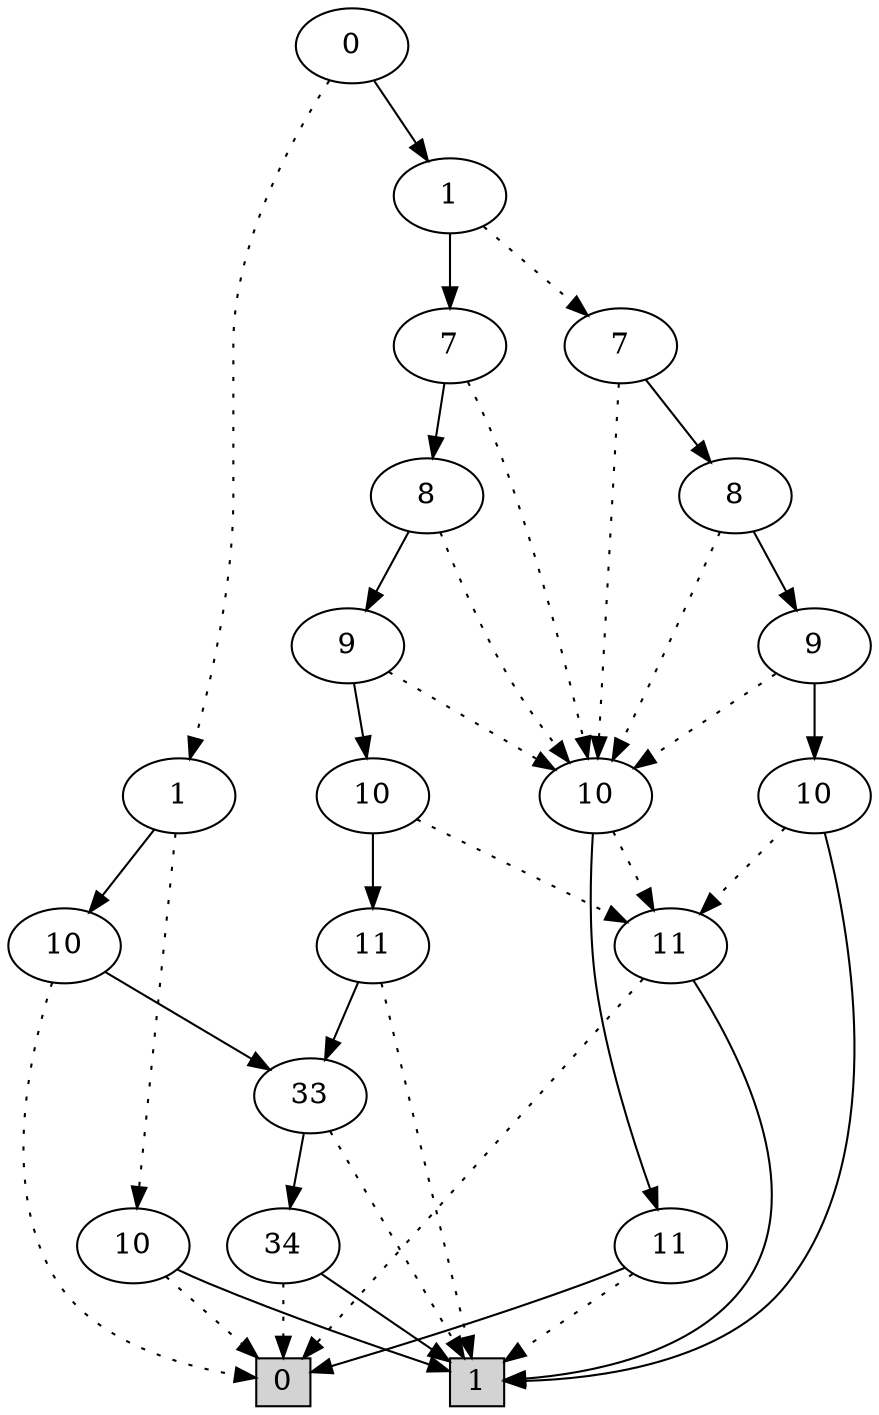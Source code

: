 digraph G {
0 [shape=box, label="0", style=filled, shape=box, height=0.3, width=0.3];
1 [shape=box, label="1", style=filled, shape=box, height=0.3, width=0.3];
49800 [label="0"];
49800 -> 49764 [style=dotted];
49800 -> 49799 [style=filled];
49764 [label="1"];
49764 -> 22 [style=dotted];
49764 -> 49763 [style=filled];
22 [label="10"];
22 -> 0 [style=dotted];
22 -> 1 [style=filled];
49763 [label="10"];
49763 -> 0 [style=dotted];
49763 -> 1204 [style=filled];
1204 [label="33"];
1204 -> 1 [style=dotted];
1204 -> 70 [style=filled];
70 [label="34"];
70 -> 0 [style=dotted];
70 -> 1 [style=filled];
49799 [label="1"];
49799 -> 49794 [style=dotted];
49799 -> 49798 [style=filled];
49794 [label="7"];
49794 -> 292 [style=dotted];
49794 -> 49793 [style=filled];
292 [label="10"];
292 -> 24 [style=dotted];
292 -> 25 [style=filled];
24 [label="11"];
24 -> 0 [style=dotted];
24 -> 1 [style=filled];
25 [label="11"];
25 -> 1 [style=dotted];
25 -> 0 [style=filled];
49793 [label="8"];
49793 -> 292 [style=dotted];
49793 -> 49792 [style=filled];
49792 [label="9"];
49792 -> 292 [style=dotted];
49792 -> 223 [style=filled];
223 [label="10"];
223 -> 24 [style=dotted];
223 -> 1 [style=filled];
49798 [label="7"];
49798 -> 292 [style=dotted];
49798 -> 49797 [style=filled];
49797 [label="8"];
49797 -> 292 [style=dotted];
49797 -> 49796 [style=filled];
49796 [label="9"];
49796 -> 292 [style=dotted];
49796 -> 49795 [style=filled];
49795 [label="10"];
49795 -> 24 [style=dotted];
49795 -> 49642 [style=filled];
49642 [label="11"];
49642 -> 1 [style=dotted];
49642 -> 1204 [style=filled];
}
